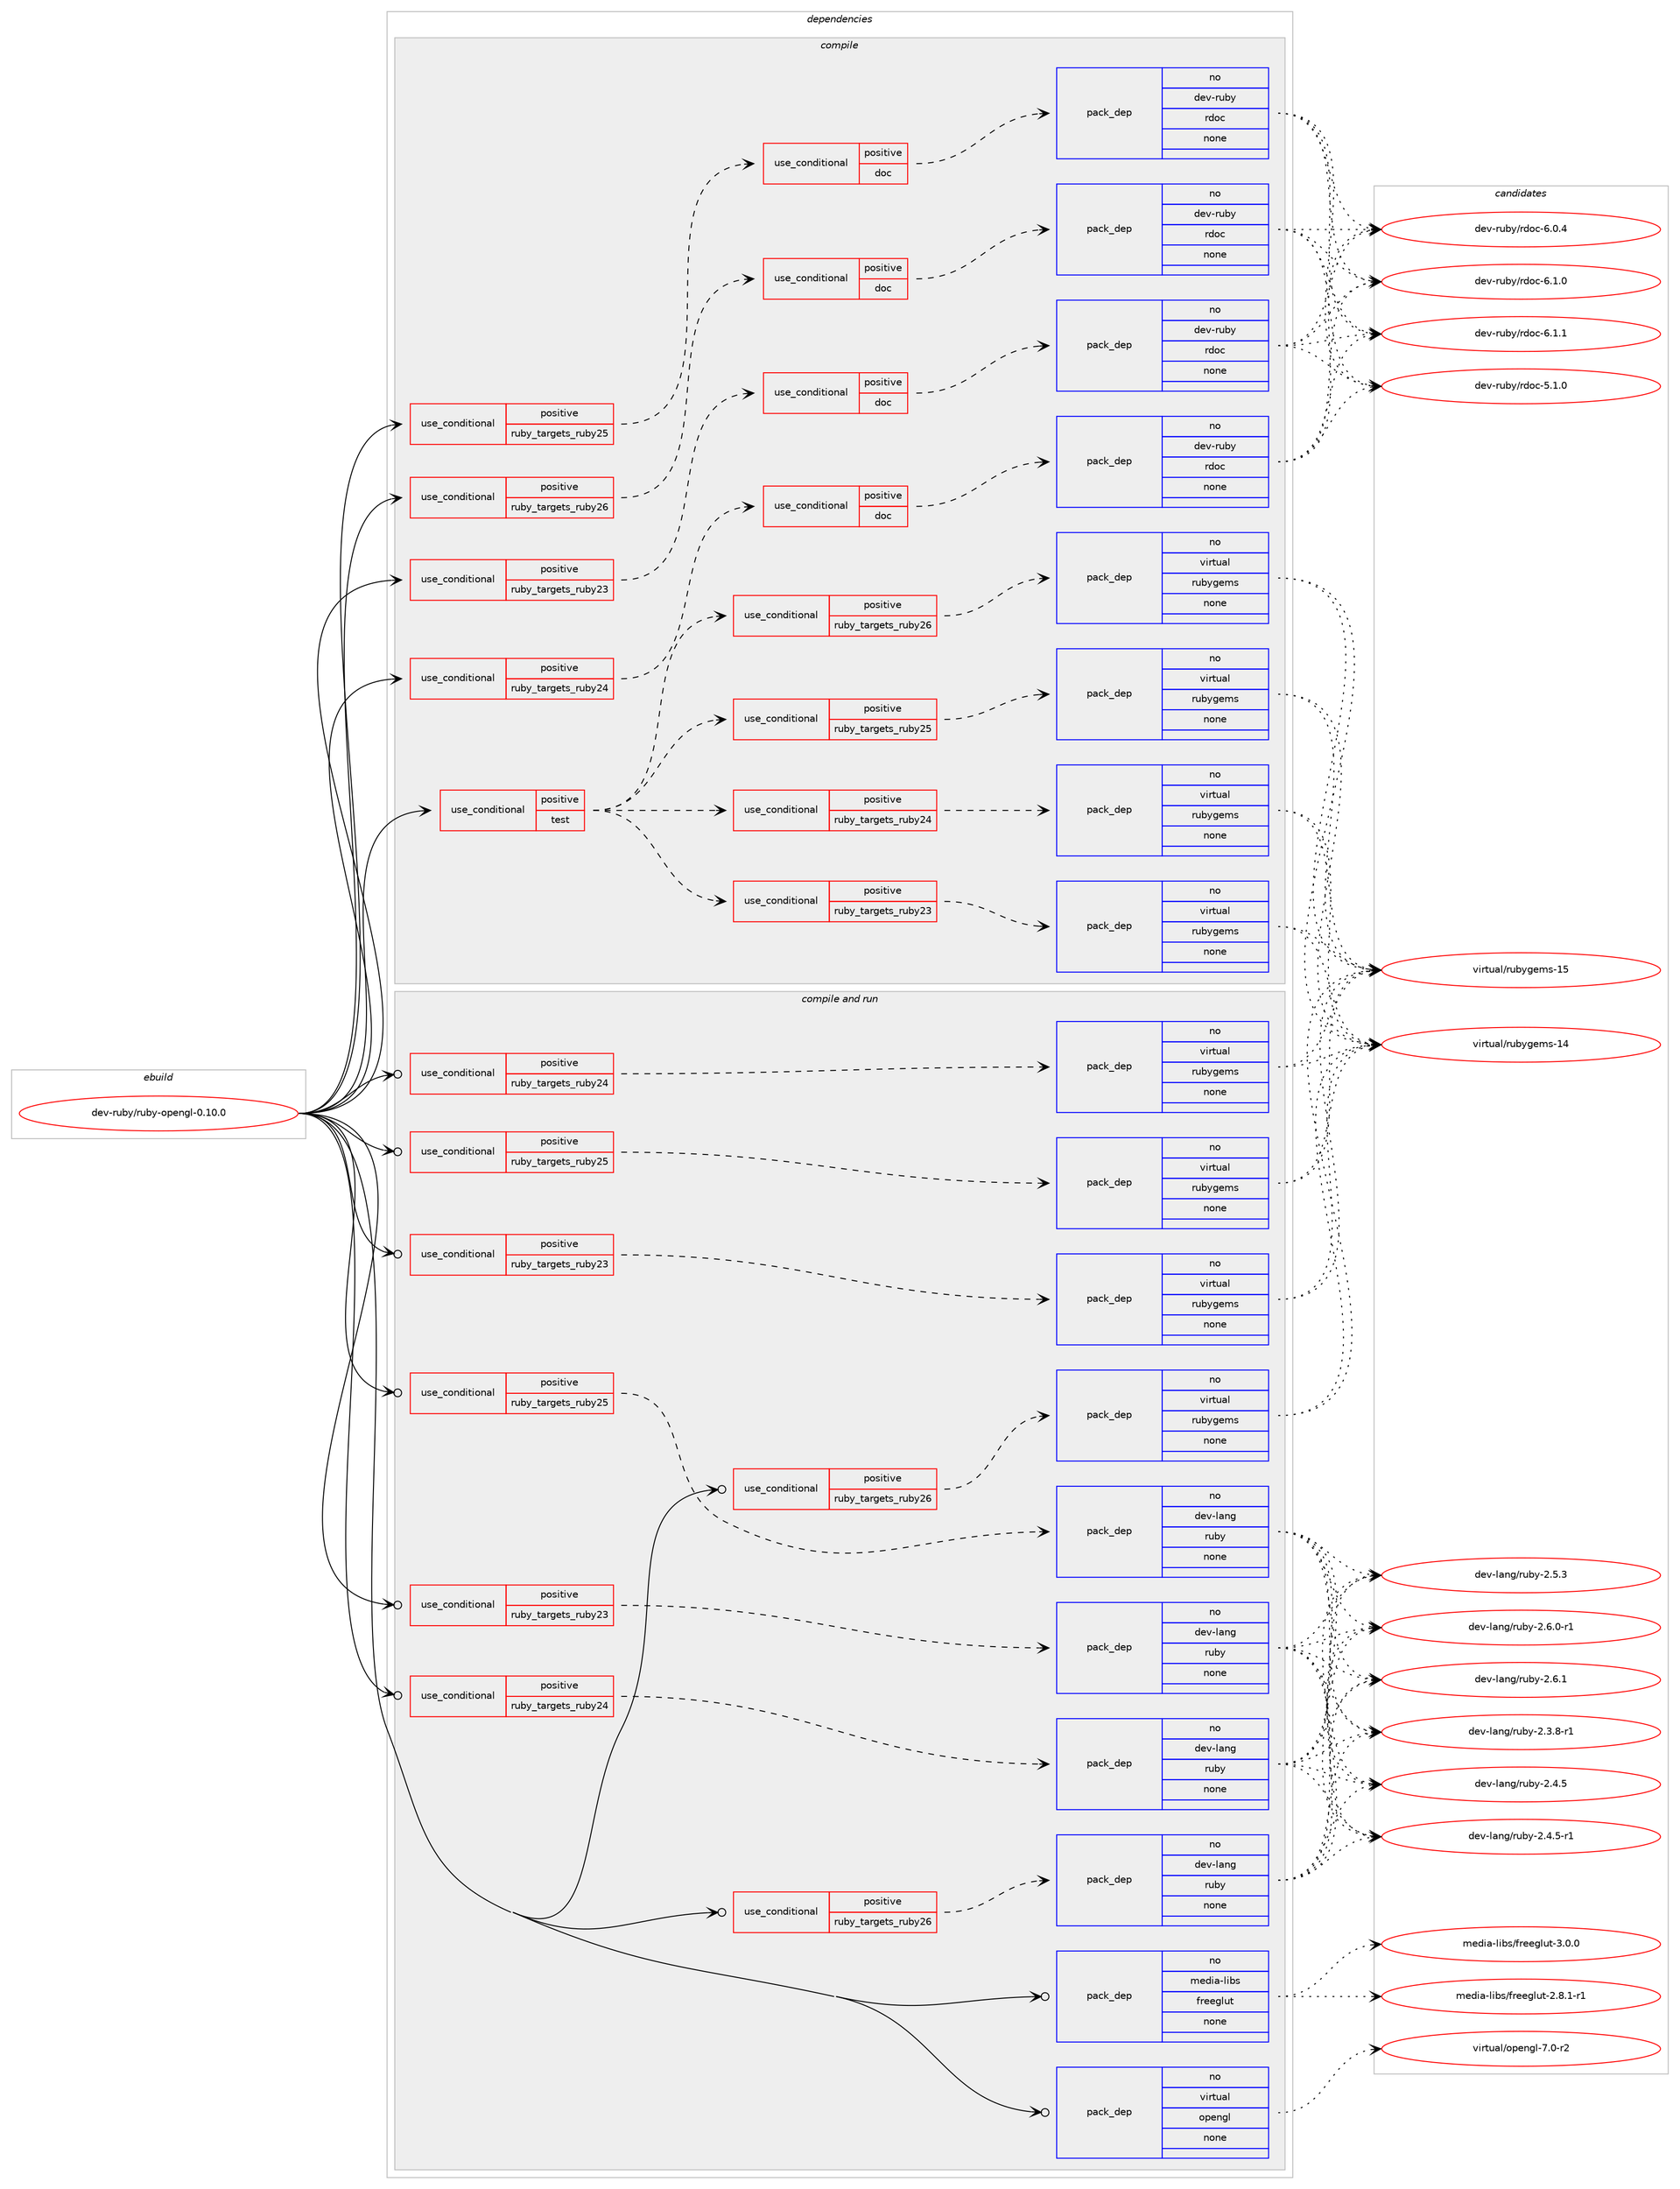 digraph prolog {

# *************
# Graph options
# *************

newrank=true;
concentrate=true;
compound=true;
graph [rankdir=LR,fontname=Helvetica,fontsize=10,ranksep=1.5];#, ranksep=2.5, nodesep=0.2];
edge  [arrowhead=vee];
node  [fontname=Helvetica,fontsize=10];

# **********
# The ebuild
# **********

subgraph cluster_leftcol {
color=gray;
rank=same;
label=<<i>ebuild</i>>;
id [label="dev-ruby/ruby-opengl-0.10.0", color=red, width=4, href="../dev-ruby/ruby-opengl-0.10.0.svg"];
}

# ****************
# The dependencies
# ****************

subgraph cluster_midcol {
color=gray;
label=<<i>dependencies</i>>;
subgraph cluster_compile {
fillcolor="#eeeeee";
style=filled;
label=<<i>compile</i>>;
subgraph cond415835 {
dependency1524680 [label=<<TABLE BORDER="0" CELLBORDER="1" CELLSPACING="0" CELLPADDING="4"><TR><TD ROWSPAN="3" CELLPADDING="10">use_conditional</TD></TR><TR><TD>positive</TD></TR><TR><TD>ruby_targets_ruby23</TD></TR></TABLE>>, shape=none, color=red];
subgraph cond415836 {
dependency1524681 [label=<<TABLE BORDER="0" CELLBORDER="1" CELLSPACING="0" CELLPADDING="4"><TR><TD ROWSPAN="3" CELLPADDING="10">use_conditional</TD></TR><TR><TD>positive</TD></TR><TR><TD>doc</TD></TR></TABLE>>, shape=none, color=red];
subgraph pack1085339 {
dependency1524682 [label=<<TABLE BORDER="0" CELLBORDER="1" CELLSPACING="0" CELLPADDING="4" WIDTH="220"><TR><TD ROWSPAN="6" CELLPADDING="30">pack_dep</TD></TR><TR><TD WIDTH="110">no</TD></TR><TR><TD>dev-ruby</TD></TR><TR><TD>rdoc</TD></TR><TR><TD>none</TD></TR><TR><TD></TD></TR></TABLE>>, shape=none, color=blue];
}
dependency1524681:e -> dependency1524682:w [weight=20,style="dashed",arrowhead="vee"];
}
dependency1524680:e -> dependency1524681:w [weight=20,style="dashed",arrowhead="vee"];
}
id:e -> dependency1524680:w [weight=20,style="solid",arrowhead="vee"];
subgraph cond415837 {
dependency1524683 [label=<<TABLE BORDER="0" CELLBORDER="1" CELLSPACING="0" CELLPADDING="4"><TR><TD ROWSPAN="3" CELLPADDING="10">use_conditional</TD></TR><TR><TD>positive</TD></TR><TR><TD>ruby_targets_ruby24</TD></TR></TABLE>>, shape=none, color=red];
subgraph cond415838 {
dependency1524684 [label=<<TABLE BORDER="0" CELLBORDER="1" CELLSPACING="0" CELLPADDING="4"><TR><TD ROWSPAN="3" CELLPADDING="10">use_conditional</TD></TR><TR><TD>positive</TD></TR><TR><TD>doc</TD></TR></TABLE>>, shape=none, color=red];
subgraph pack1085340 {
dependency1524685 [label=<<TABLE BORDER="0" CELLBORDER="1" CELLSPACING="0" CELLPADDING="4" WIDTH="220"><TR><TD ROWSPAN="6" CELLPADDING="30">pack_dep</TD></TR><TR><TD WIDTH="110">no</TD></TR><TR><TD>dev-ruby</TD></TR><TR><TD>rdoc</TD></TR><TR><TD>none</TD></TR><TR><TD></TD></TR></TABLE>>, shape=none, color=blue];
}
dependency1524684:e -> dependency1524685:w [weight=20,style="dashed",arrowhead="vee"];
}
dependency1524683:e -> dependency1524684:w [weight=20,style="dashed",arrowhead="vee"];
}
id:e -> dependency1524683:w [weight=20,style="solid",arrowhead="vee"];
subgraph cond415839 {
dependency1524686 [label=<<TABLE BORDER="0" CELLBORDER="1" CELLSPACING="0" CELLPADDING="4"><TR><TD ROWSPAN="3" CELLPADDING="10">use_conditional</TD></TR><TR><TD>positive</TD></TR><TR><TD>ruby_targets_ruby25</TD></TR></TABLE>>, shape=none, color=red];
subgraph cond415840 {
dependency1524687 [label=<<TABLE BORDER="0" CELLBORDER="1" CELLSPACING="0" CELLPADDING="4"><TR><TD ROWSPAN="3" CELLPADDING="10">use_conditional</TD></TR><TR><TD>positive</TD></TR><TR><TD>doc</TD></TR></TABLE>>, shape=none, color=red];
subgraph pack1085341 {
dependency1524688 [label=<<TABLE BORDER="0" CELLBORDER="1" CELLSPACING="0" CELLPADDING="4" WIDTH="220"><TR><TD ROWSPAN="6" CELLPADDING="30">pack_dep</TD></TR><TR><TD WIDTH="110">no</TD></TR><TR><TD>dev-ruby</TD></TR><TR><TD>rdoc</TD></TR><TR><TD>none</TD></TR><TR><TD></TD></TR></TABLE>>, shape=none, color=blue];
}
dependency1524687:e -> dependency1524688:w [weight=20,style="dashed",arrowhead="vee"];
}
dependency1524686:e -> dependency1524687:w [weight=20,style="dashed",arrowhead="vee"];
}
id:e -> dependency1524686:w [weight=20,style="solid",arrowhead="vee"];
subgraph cond415841 {
dependency1524689 [label=<<TABLE BORDER="0" CELLBORDER="1" CELLSPACING="0" CELLPADDING="4"><TR><TD ROWSPAN="3" CELLPADDING="10">use_conditional</TD></TR><TR><TD>positive</TD></TR><TR><TD>ruby_targets_ruby26</TD></TR></TABLE>>, shape=none, color=red];
subgraph cond415842 {
dependency1524690 [label=<<TABLE BORDER="0" CELLBORDER="1" CELLSPACING="0" CELLPADDING="4"><TR><TD ROWSPAN="3" CELLPADDING="10">use_conditional</TD></TR><TR><TD>positive</TD></TR><TR><TD>doc</TD></TR></TABLE>>, shape=none, color=red];
subgraph pack1085342 {
dependency1524691 [label=<<TABLE BORDER="0" CELLBORDER="1" CELLSPACING="0" CELLPADDING="4" WIDTH="220"><TR><TD ROWSPAN="6" CELLPADDING="30">pack_dep</TD></TR><TR><TD WIDTH="110">no</TD></TR><TR><TD>dev-ruby</TD></TR><TR><TD>rdoc</TD></TR><TR><TD>none</TD></TR><TR><TD></TD></TR></TABLE>>, shape=none, color=blue];
}
dependency1524690:e -> dependency1524691:w [weight=20,style="dashed",arrowhead="vee"];
}
dependency1524689:e -> dependency1524690:w [weight=20,style="dashed",arrowhead="vee"];
}
id:e -> dependency1524689:w [weight=20,style="solid",arrowhead="vee"];
subgraph cond415843 {
dependency1524692 [label=<<TABLE BORDER="0" CELLBORDER="1" CELLSPACING="0" CELLPADDING="4"><TR><TD ROWSPAN="3" CELLPADDING="10">use_conditional</TD></TR><TR><TD>positive</TD></TR><TR><TD>test</TD></TR></TABLE>>, shape=none, color=red];
subgraph cond415844 {
dependency1524693 [label=<<TABLE BORDER="0" CELLBORDER="1" CELLSPACING="0" CELLPADDING="4"><TR><TD ROWSPAN="3" CELLPADDING="10">use_conditional</TD></TR><TR><TD>positive</TD></TR><TR><TD>ruby_targets_ruby23</TD></TR></TABLE>>, shape=none, color=red];
subgraph pack1085343 {
dependency1524694 [label=<<TABLE BORDER="0" CELLBORDER="1" CELLSPACING="0" CELLPADDING="4" WIDTH="220"><TR><TD ROWSPAN="6" CELLPADDING="30">pack_dep</TD></TR><TR><TD WIDTH="110">no</TD></TR><TR><TD>virtual</TD></TR><TR><TD>rubygems</TD></TR><TR><TD>none</TD></TR><TR><TD></TD></TR></TABLE>>, shape=none, color=blue];
}
dependency1524693:e -> dependency1524694:w [weight=20,style="dashed",arrowhead="vee"];
}
dependency1524692:e -> dependency1524693:w [weight=20,style="dashed",arrowhead="vee"];
subgraph cond415845 {
dependency1524695 [label=<<TABLE BORDER="0" CELLBORDER="1" CELLSPACING="0" CELLPADDING="4"><TR><TD ROWSPAN="3" CELLPADDING="10">use_conditional</TD></TR><TR><TD>positive</TD></TR><TR><TD>ruby_targets_ruby24</TD></TR></TABLE>>, shape=none, color=red];
subgraph pack1085344 {
dependency1524696 [label=<<TABLE BORDER="0" CELLBORDER="1" CELLSPACING="0" CELLPADDING="4" WIDTH="220"><TR><TD ROWSPAN="6" CELLPADDING="30">pack_dep</TD></TR><TR><TD WIDTH="110">no</TD></TR><TR><TD>virtual</TD></TR><TR><TD>rubygems</TD></TR><TR><TD>none</TD></TR><TR><TD></TD></TR></TABLE>>, shape=none, color=blue];
}
dependency1524695:e -> dependency1524696:w [weight=20,style="dashed",arrowhead="vee"];
}
dependency1524692:e -> dependency1524695:w [weight=20,style="dashed",arrowhead="vee"];
subgraph cond415846 {
dependency1524697 [label=<<TABLE BORDER="0" CELLBORDER="1" CELLSPACING="0" CELLPADDING="4"><TR><TD ROWSPAN="3" CELLPADDING="10">use_conditional</TD></TR><TR><TD>positive</TD></TR><TR><TD>ruby_targets_ruby25</TD></TR></TABLE>>, shape=none, color=red];
subgraph pack1085345 {
dependency1524698 [label=<<TABLE BORDER="0" CELLBORDER="1" CELLSPACING="0" CELLPADDING="4" WIDTH="220"><TR><TD ROWSPAN="6" CELLPADDING="30">pack_dep</TD></TR><TR><TD WIDTH="110">no</TD></TR><TR><TD>virtual</TD></TR><TR><TD>rubygems</TD></TR><TR><TD>none</TD></TR><TR><TD></TD></TR></TABLE>>, shape=none, color=blue];
}
dependency1524697:e -> dependency1524698:w [weight=20,style="dashed",arrowhead="vee"];
}
dependency1524692:e -> dependency1524697:w [weight=20,style="dashed",arrowhead="vee"];
subgraph cond415847 {
dependency1524699 [label=<<TABLE BORDER="0" CELLBORDER="1" CELLSPACING="0" CELLPADDING="4"><TR><TD ROWSPAN="3" CELLPADDING="10">use_conditional</TD></TR><TR><TD>positive</TD></TR><TR><TD>ruby_targets_ruby26</TD></TR></TABLE>>, shape=none, color=red];
subgraph pack1085346 {
dependency1524700 [label=<<TABLE BORDER="0" CELLBORDER="1" CELLSPACING="0" CELLPADDING="4" WIDTH="220"><TR><TD ROWSPAN="6" CELLPADDING="30">pack_dep</TD></TR><TR><TD WIDTH="110">no</TD></TR><TR><TD>virtual</TD></TR><TR><TD>rubygems</TD></TR><TR><TD>none</TD></TR><TR><TD></TD></TR></TABLE>>, shape=none, color=blue];
}
dependency1524699:e -> dependency1524700:w [weight=20,style="dashed",arrowhead="vee"];
}
dependency1524692:e -> dependency1524699:w [weight=20,style="dashed",arrowhead="vee"];
}
id:e -> dependency1524692:w [weight=20,style="solid",arrowhead="vee"];
}
subgraph cluster_compileandrun {
fillcolor="#eeeeee";
style=filled;
label=<<i>compile and run</i>>;
subgraph cond415848 {
dependency1524701 [label=<<TABLE BORDER="0" CELLBORDER="1" CELLSPACING="0" CELLPADDING="4"><TR><TD ROWSPAN="3" CELLPADDING="10">use_conditional</TD></TR><TR><TD>positive</TD></TR><TR><TD>ruby_targets_ruby23</TD></TR></TABLE>>, shape=none, color=red];
subgraph pack1085347 {
dependency1524702 [label=<<TABLE BORDER="0" CELLBORDER="1" CELLSPACING="0" CELLPADDING="4" WIDTH="220"><TR><TD ROWSPAN="6" CELLPADDING="30">pack_dep</TD></TR><TR><TD WIDTH="110">no</TD></TR><TR><TD>dev-lang</TD></TR><TR><TD>ruby</TD></TR><TR><TD>none</TD></TR><TR><TD></TD></TR></TABLE>>, shape=none, color=blue];
}
dependency1524701:e -> dependency1524702:w [weight=20,style="dashed",arrowhead="vee"];
}
id:e -> dependency1524701:w [weight=20,style="solid",arrowhead="odotvee"];
subgraph cond415849 {
dependency1524703 [label=<<TABLE BORDER="0" CELLBORDER="1" CELLSPACING="0" CELLPADDING="4"><TR><TD ROWSPAN="3" CELLPADDING="10">use_conditional</TD></TR><TR><TD>positive</TD></TR><TR><TD>ruby_targets_ruby23</TD></TR></TABLE>>, shape=none, color=red];
subgraph pack1085348 {
dependency1524704 [label=<<TABLE BORDER="0" CELLBORDER="1" CELLSPACING="0" CELLPADDING="4" WIDTH="220"><TR><TD ROWSPAN="6" CELLPADDING="30">pack_dep</TD></TR><TR><TD WIDTH="110">no</TD></TR><TR><TD>virtual</TD></TR><TR><TD>rubygems</TD></TR><TR><TD>none</TD></TR><TR><TD></TD></TR></TABLE>>, shape=none, color=blue];
}
dependency1524703:e -> dependency1524704:w [weight=20,style="dashed",arrowhead="vee"];
}
id:e -> dependency1524703:w [weight=20,style="solid",arrowhead="odotvee"];
subgraph cond415850 {
dependency1524705 [label=<<TABLE BORDER="0" CELLBORDER="1" CELLSPACING="0" CELLPADDING="4"><TR><TD ROWSPAN="3" CELLPADDING="10">use_conditional</TD></TR><TR><TD>positive</TD></TR><TR><TD>ruby_targets_ruby24</TD></TR></TABLE>>, shape=none, color=red];
subgraph pack1085349 {
dependency1524706 [label=<<TABLE BORDER="0" CELLBORDER="1" CELLSPACING="0" CELLPADDING="4" WIDTH="220"><TR><TD ROWSPAN="6" CELLPADDING="30">pack_dep</TD></TR><TR><TD WIDTH="110">no</TD></TR><TR><TD>dev-lang</TD></TR><TR><TD>ruby</TD></TR><TR><TD>none</TD></TR><TR><TD></TD></TR></TABLE>>, shape=none, color=blue];
}
dependency1524705:e -> dependency1524706:w [weight=20,style="dashed",arrowhead="vee"];
}
id:e -> dependency1524705:w [weight=20,style="solid",arrowhead="odotvee"];
subgraph cond415851 {
dependency1524707 [label=<<TABLE BORDER="0" CELLBORDER="1" CELLSPACING="0" CELLPADDING="4"><TR><TD ROWSPAN="3" CELLPADDING="10">use_conditional</TD></TR><TR><TD>positive</TD></TR><TR><TD>ruby_targets_ruby24</TD></TR></TABLE>>, shape=none, color=red];
subgraph pack1085350 {
dependency1524708 [label=<<TABLE BORDER="0" CELLBORDER="1" CELLSPACING="0" CELLPADDING="4" WIDTH="220"><TR><TD ROWSPAN="6" CELLPADDING="30">pack_dep</TD></TR><TR><TD WIDTH="110">no</TD></TR><TR><TD>virtual</TD></TR><TR><TD>rubygems</TD></TR><TR><TD>none</TD></TR><TR><TD></TD></TR></TABLE>>, shape=none, color=blue];
}
dependency1524707:e -> dependency1524708:w [weight=20,style="dashed",arrowhead="vee"];
}
id:e -> dependency1524707:w [weight=20,style="solid",arrowhead="odotvee"];
subgraph cond415852 {
dependency1524709 [label=<<TABLE BORDER="0" CELLBORDER="1" CELLSPACING="0" CELLPADDING="4"><TR><TD ROWSPAN="3" CELLPADDING="10">use_conditional</TD></TR><TR><TD>positive</TD></TR><TR><TD>ruby_targets_ruby25</TD></TR></TABLE>>, shape=none, color=red];
subgraph pack1085351 {
dependency1524710 [label=<<TABLE BORDER="0" CELLBORDER="1" CELLSPACING="0" CELLPADDING="4" WIDTH="220"><TR><TD ROWSPAN="6" CELLPADDING="30">pack_dep</TD></TR><TR><TD WIDTH="110">no</TD></TR><TR><TD>dev-lang</TD></TR><TR><TD>ruby</TD></TR><TR><TD>none</TD></TR><TR><TD></TD></TR></TABLE>>, shape=none, color=blue];
}
dependency1524709:e -> dependency1524710:w [weight=20,style="dashed",arrowhead="vee"];
}
id:e -> dependency1524709:w [weight=20,style="solid",arrowhead="odotvee"];
subgraph cond415853 {
dependency1524711 [label=<<TABLE BORDER="0" CELLBORDER="1" CELLSPACING="0" CELLPADDING="4"><TR><TD ROWSPAN="3" CELLPADDING="10">use_conditional</TD></TR><TR><TD>positive</TD></TR><TR><TD>ruby_targets_ruby25</TD></TR></TABLE>>, shape=none, color=red];
subgraph pack1085352 {
dependency1524712 [label=<<TABLE BORDER="0" CELLBORDER="1" CELLSPACING="0" CELLPADDING="4" WIDTH="220"><TR><TD ROWSPAN="6" CELLPADDING="30">pack_dep</TD></TR><TR><TD WIDTH="110">no</TD></TR><TR><TD>virtual</TD></TR><TR><TD>rubygems</TD></TR><TR><TD>none</TD></TR><TR><TD></TD></TR></TABLE>>, shape=none, color=blue];
}
dependency1524711:e -> dependency1524712:w [weight=20,style="dashed",arrowhead="vee"];
}
id:e -> dependency1524711:w [weight=20,style="solid",arrowhead="odotvee"];
subgraph cond415854 {
dependency1524713 [label=<<TABLE BORDER="0" CELLBORDER="1" CELLSPACING="0" CELLPADDING="4"><TR><TD ROWSPAN="3" CELLPADDING="10">use_conditional</TD></TR><TR><TD>positive</TD></TR><TR><TD>ruby_targets_ruby26</TD></TR></TABLE>>, shape=none, color=red];
subgraph pack1085353 {
dependency1524714 [label=<<TABLE BORDER="0" CELLBORDER="1" CELLSPACING="0" CELLPADDING="4" WIDTH="220"><TR><TD ROWSPAN="6" CELLPADDING="30">pack_dep</TD></TR><TR><TD WIDTH="110">no</TD></TR><TR><TD>dev-lang</TD></TR><TR><TD>ruby</TD></TR><TR><TD>none</TD></TR><TR><TD></TD></TR></TABLE>>, shape=none, color=blue];
}
dependency1524713:e -> dependency1524714:w [weight=20,style="dashed",arrowhead="vee"];
}
id:e -> dependency1524713:w [weight=20,style="solid",arrowhead="odotvee"];
subgraph cond415855 {
dependency1524715 [label=<<TABLE BORDER="0" CELLBORDER="1" CELLSPACING="0" CELLPADDING="4"><TR><TD ROWSPAN="3" CELLPADDING="10">use_conditional</TD></TR><TR><TD>positive</TD></TR><TR><TD>ruby_targets_ruby26</TD></TR></TABLE>>, shape=none, color=red];
subgraph pack1085354 {
dependency1524716 [label=<<TABLE BORDER="0" CELLBORDER="1" CELLSPACING="0" CELLPADDING="4" WIDTH="220"><TR><TD ROWSPAN="6" CELLPADDING="30">pack_dep</TD></TR><TR><TD WIDTH="110">no</TD></TR><TR><TD>virtual</TD></TR><TR><TD>rubygems</TD></TR><TR><TD>none</TD></TR><TR><TD></TD></TR></TABLE>>, shape=none, color=blue];
}
dependency1524715:e -> dependency1524716:w [weight=20,style="dashed",arrowhead="vee"];
}
id:e -> dependency1524715:w [weight=20,style="solid",arrowhead="odotvee"];
subgraph pack1085355 {
dependency1524717 [label=<<TABLE BORDER="0" CELLBORDER="1" CELLSPACING="0" CELLPADDING="4" WIDTH="220"><TR><TD ROWSPAN="6" CELLPADDING="30">pack_dep</TD></TR><TR><TD WIDTH="110">no</TD></TR><TR><TD>media-libs</TD></TR><TR><TD>freeglut</TD></TR><TR><TD>none</TD></TR><TR><TD></TD></TR></TABLE>>, shape=none, color=blue];
}
id:e -> dependency1524717:w [weight=20,style="solid",arrowhead="odotvee"];
subgraph pack1085356 {
dependency1524718 [label=<<TABLE BORDER="0" CELLBORDER="1" CELLSPACING="0" CELLPADDING="4" WIDTH="220"><TR><TD ROWSPAN="6" CELLPADDING="30">pack_dep</TD></TR><TR><TD WIDTH="110">no</TD></TR><TR><TD>virtual</TD></TR><TR><TD>opengl</TD></TR><TR><TD>none</TD></TR><TR><TD></TD></TR></TABLE>>, shape=none, color=blue];
}
id:e -> dependency1524718:w [weight=20,style="solid",arrowhead="odotvee"];
}
subgraph cluster_run {
fillcolor="#eeeeee";
style=filled;
label=<<i>run</i>>;
}
}

# **************
# The candidates
# **************

subgraph cluster_choices {
rank=same;
color=gray;
label=<<i>candidates</i>>;

subgraph choice1085339 {
color=black;
nodesep=1;
choice10010111845114117981214711410011199455346494648 [label="dev-ruby/rdoc-5.1.0", color=red, width=4,href="../dev-ruby/rdoc-5.1.0.svg"];
choice10010111845114117981214711410011199455446484652 [label="dev-ruby/rdoc-6.0.4", color=red, width=4,href="../dev-ruby/rdoc-6.0.4.svg"];
choice10010111845114117981214711410011199455446494648 [label="dev-ruby/rdoc-6.1.0", color=red, width=4,href="../dev-ruby/rdoc-6.1.0.svg"];
choice10010111845114117981214711410011199455446494649 [label="dev-ruby/rdoc-6.1.1", color=red, width=4,href="../dev-ruby/rdoc-6.1.1.svg"];
dependency1524682:e -> choice10010111845114117981214711410011199455346494648:w [style=dotted,weight="100"];
dependency1524682:e -> choice10010111845114117981214711410011199455446484652:w [style=dotted,weight="100"];
dependency1524682:e -> choice10010111845114117981214711410011199455446494648:w [style=dotted,weight="100"];
dependency1524682:e -> choice10010111845114117981214711410011199455446494649:w [style=dotted,weight="100"];
}
subgraph choice1085340 {
color=black;
nodesep=1;
choice10010111845114117981214711410011199455346494648 [label="dev-ruby/rdoc-5.1.0", color=red, width=4,href="../dev-ruby/rdoc-5.1.0.svg"];
choice10010111845114117981214711410011199455446484652 [label="dev-ruby/rdoc-6.0.4", color=red, width=4,href="../dev-ruby/rdoc-6.0.4.svg"];
choice10010111845114117981214711410011199455446494648 [label="dev-ruby/rdoc-6.1.0", color=red, width=4,href="../dev-ruby/rdoc-6.1.0.svg"];
choice10010111845114117981214711410011199455446494649 [label="dev-ruby/rdoc-6.1.1", color=red, width=4,href="../dev-ruby/rdoc-6.1.1.svg"];
dependency1524685:e -> choice10010111845114117981214711410011199455346494648:w [style=dotted,weight="100"];
dependency1524685:e -> choice10010111845114117981214711410011199455446484652:w [style=dotted,weight="100"];
dependency1524685:e -> choice10010111845114117981214711410011199455446494648:w [style=dotted,weight="100"];
dependency1524685:e -> choice10010111845114117981214711410011199455446494649:w [style=dotted,weight="100"];
}
subgraph choice1085341 {
color=black;
nodesep=1;
choice10010111845114117981214711410011199455346494648 [label="dev-ruby/rdoc-5.1.0", color=red, width=4,href="../dev-ruby/rdoc-5.1.0.svg"];
choice10010111845114117981214711410011199455446484652 [label="dev-ruby/rdoc-6.0.4", color=red, width=4,href="../dev-ruby/rdoc-6.0.4.svg"];
choice10010111845114117981214711410011199455446494648 [label="dev-ruby/rdoc-6.1.0", color=red, width=4,href="../dev-ruby/rdoc-6.1.0.svg"];
choice10010111845114117981214711410011199455446494649 [label="dev-ruby/rdoc-6.1.1", color=red, width=4,href="../dev-ruby/rdoc-6.1.1.svg"];
dependency1524688:e -> choice10010111845114117981214711410011199455346494648:w [style=dotted,weight="100"];
dependency1524688:e -> choice10010111845114117981214711410011199455446484652:w [style=dotted,weight="100"];
dependency1524688:e -> choice10010111845114117981214711410011199455446494648:w [style=dotted,weight="100"];
dependency1524688:e -> choice10010111845114117981214711410011199455446494649:w [style=dotted,weight="100"];
}
subgraph choice1085342 {
color=black;
nodesep=1;
choice10010111845114117981214711410011199455346494648 [label="dev-ruby/rdoc-5.1.0", color=red, width=4,href="../dev-ruby/rdoc-5.1.0.svg"];
choice10010111845114117981214711410011199455446484652 [label="dev-ruby/rdoc-6.0.4", color=red, width=4,href="../dev-ruby/rdoc-6.0.4.svg"];
choice10010111845114117981214711410011199455446494648 [label="dev-ruby/rdoc-6.1.0", color=red, width=4,href="../dev-ruby/rdoc-6.1.0.svg"];
choice10010111845114117981214711410011199455446494649 [label="dev-ruby/rdoc-6.1.1", color=red, width=4,href="../dev-ruby/rdoc-6.1.1.svg"];
dependency1524691:e -> choice10010111845114117981214711410011199455346494648:w [style=dotted,weight="100"];
dependency1524691:e -> choice10010111845114117981214711410011199455446484652:w [style=dotted,weight="100"];
dependency1524691:e -> choice10010111845114117981214711410011199455446494648:w [style=dotted,weight="100"];
dependency1524691:e -> choice10010111845114117981214711410011199455446494649:w [style=dotted,weight="100"];
}
subgraph choice1085343 {
color=black;
nodesep=1;
choice118105114116117971084711411798121103101109115454952 [label="virtual/rubygems-14", color=red, width=4,href="../virtual/rubygems-14.svg"];
choice118105114116117971084711411798121103101109115454953 [label="virtual/rubygems-15", color=red, width=4,href="../virtual/rubygems-15.svg"];
dependency1524694:e -> choice118105114116117971084711411798121103101109115454952:w [style=dotted,weight="100"];
dependency1524694:e -> choice118105114116117971084711411798121103101109115454953:w [style=dotted,weight="100"];
}
subgraph choice1085344 {
color=black;
nodesep=1;
choice118105114116117971084711411798121103101109115454952 [label="virtual/rubygems-14", color=red, width=4,href="../virtual/rubygems-14.svg"];
choice118105114116117971084711411798121103101109115454953 [label="virtual/rubygems-15", color=red, width=4,href="../virtual/rubygems-15.svg"];
dependency1524696:e -> choice118105114116117971084711411798121103101109115454952:w [style=dotted,weight="100"];
dependency1524696:e -> choice118105114116117971084711411798121103101109115454953:w [style=dotted,weight="100"];
}
subgraph choice1085345 {
color=black;
nodesep=1;
choice118105114116117971084711411798121103101109115454952 [label="virtual/rubygems-14", color=red, width=4,href="../virtual/rubygems-14.svg"];
choice118105114116117971084711411798121103101109115454953 [label="virtual/rubygems-15", color=red, width=4,href="../virtual/rubygems-15.svg"];
dependency1524698:e -> choice118105114116117971084711411798121103101109115454952:w [style=dotted,weight="100"];
dependency1524698:e -> choice118105114116117971084711411798121103101109115454953:w [style=dotted,weight="100"];
}
subgraph choice1085346 {
color=black;
nodesep=1;
choice118105114116117971084711411798121103101109115454952 [label="virtual/rubygems-14", color=red, width=4,href="../virtual/rubygems-14.svg"];
choice118105114116117971084711411798121103101109115454953 [label="virtual/rubygems-15", color=red, width=4,href="../virtual/rubygems-15.svg"];
dependency1524700:e -> choice118105114116117971084711411798121103101109115454952:w [style=dotted,weight="100"];
dependency1524700:e -> choice118105114116117971084711411798121103101109115454953:w [style=dotted,weight="100"];
}
subgraph choice1085347 {
color=black;
nodesep=1;
choice100101118451089711010347114117981214550465146564511449 [label="dev-lang/ruby-2.3.8-r1", color=red, width=4,href="../dev-lang/ruby-2.3.8-r1.svg"];
choice10010111845108971101034711411798121455046524653 [label="dev-lang/ruby-2.4.5", color=red, width=4,href="../dev-lang/ruby-2.4.5.svg"];
choice100101118451089711010347114117981214550465246534511449 [label="dev-lang/ruby-2.4.5-r1", color=red, width=4,href="../dev-lang/ruby-2.4.5-r1.svg"];
choice10010111845108971101034711411798121455046534651 [label="dev-lang/ruby-2.5.3", color=red, width=4,href="../dev-lang/ruby-2.5.3.svg"];
choice100101118451089711010347114117981214550465446484511449 [label="dev-lang/ruby-2.6.0-r1", color=red, width=4,href="../dev-lang/ruby-2.6.0-r1.svg"];
choice10010111845108971101034711411798121455046544649 [label="dev-lang/ruby-2.6.1", color=red, width=4,href="../dev-lang/ruby-2.6.1.svg"];
dependency1524702:e -> choice100101118451089711010347114117981214550465146564511449:w [style=dotted,weight="100"];
dependency1524702:e -> choice10010111845108971101034711411798121455046524653:w [style=dotted,weight="100"];
dependency1524702:e -> choice100101118451089711010347114117981214550465246534511449:w [style=dotted,weight="100"];
dependency1524702:e -> choice10010111845108971101034711411798121455046534651:w [style=dotted,weight="100"];
dependency1524702:e -> choice100101118451089711010347114117981214550465446484511449:w [style=dotted,weight="100"];
dependency1524702:e -> choice10010111845108971101034711411798121455046544649:w [style=dotted,weight="100"];
}
subgraph choice1085348 {
color=black;
nodesep=1;
choice118105114116117971084711411798121103101109115454952 [label="virtual/rubygems-14", color=red, width=4,href="../virtual/rubygems-14.svg"];
choice118105114116117971084711411798121103101109115454953 [label="virtual/rubygems-15", color=red, width=4,href="../virtual/rubygems-15.svg"];
dependency1524704:e -> choice118105114116117971084711411798121103101109115454952:w [style=dotted,weight="100"];
dependency1524704:e -> choice118105114116117971084711411798121103101109115454953:w [style=dotted,weight="100"];
}
subgraph choice1085349 {
color=black;
nodesep=1;
choice100101118451089711010347114117981214550465146564511449 [label="dev-lang/ruby-2.3.8-r1", color=red, width=4,href="../dev-lang/ruby-2.3.8-r1.svg"];
choice10010111845108971101034711411798121455046524653 [label="dev-lang/ruby-2.4.5", color=red, width=4,href="../dev-lang/ruby-2.4.5.svg"];
choice100101118451089711010347114117981214550465246534511449 [label="dev-lang/ruby-2.4.5-r1", color=red, width=4,href="../dev-lang/ruby-2.4.5-r1.svg"];
choice10010111845108971101034711411798121455046534651 [label="dev-lang/ruby-2.5.3", color=red, width=4,href="../dev-lang/ruby-2.5.3.svg"];
choice100101118451089711010347114117981214550465446484511449 [label="dev-lang/ruby-2.6.0-r1", color=red, width=4,href="../dev-lang/ruby-2.6.0-r1.svg"];
choice10010111845108971101034711411798121455046544649 [label="dev-lang/ruby-2.6.1", color=red, width=4,href="../dev-lang/ruby-2.6.1.svg"];
dependency1524706:e -> choice100101118451089711010347114117981214550465146564511449:w [style=dotted,weight="100"];
dependency1524706:e -> choice10010111845108971101034711411798121455046524653:w [style=dotted,weight="100"];
dependency1524706:e -> choice100101118451089711010347114117981214550465246534511449:w [style=dotted,weight="100"];
dependency1524706:e -> choice10010111845108971101034711411798121455046534651:w [style=dotted,weight="100"];
dependency1524706:e -> choice100101118451089711010347114117981214550465446484511449:w [style=dotted,weight="100"];
dependency1524706:e -> choice10010111845108971101034711411798121455046544649:w [style=dotted,weight="100"];
}
subgraph choice1085350 {
color=black;
nodesep=1;
choice118105114116117971084711411798121103101109115454952 [label="virtual/rubygems-14", color=red, width=4,href="../virtual/rubygems-14.svg"];
choice118105114116117971084711411798121103101109115454953 [label="virtual/rubygems-15", color=red, width=4,href="../virtual/rubygems-15.svg"];
dependency1524708:e -> choice118105114116117971084711411798121103101109115454952:w [style=dotted,weight="100"];
dependency1524708:e -> choice118105114116117971084711411798121103101109115454953:w [style=dotted,weight="100"];
}
subgraph choice1085351 {
color=black;
nodesep=1;
choice100101118451089711010347114117981214550465146564511449 [label="dev-lang/ruby-2.3.8-r1", color=red, width=4,href="../dev-lang/ruby-2.3.8-r1.svg"];
choice10010111845108971101034711411798121455046524653 [label="dev-lang/ruby-2.4.5", color=red, width=4,href="../dev-lang/ruby-2.4.5.svg"];
choice100101118451089711010347114117981214550465246534511449 [label="dev-lang/ruby-2.4.5-r1", color=red, width=4,href="../dev-lang/ruby-2.4.5-r1.svg"];
choice10010111845108971101034711411798121455046534651 [label="dev-lang/ruby-2.5.3", color=red, width=4,href="../dev-lang/ruby-2.5.3.svg"];
choice100101118451089711010347114117981214550465446484511449 [label="dev-lang/ruby-2.6.0-r1", color=red, width=4,href="../dev-lang/ruby-2.6.0-r1.svg"];
choice10010111845108971101034711411798121455046544649 [label="dev-lang/ruby-2.6.1", color=red, width=4,href="../dev-lang/ruby-2.6.1.svg"];
dependency1524710:e -> choice100101118451089711010347114117981214550465146564511449:w [style=dotted,weight="100"];
dependency1524710:e -> choice10010111845108971101034711411798121455046524653:w [style=dotted,weight="100"];
dependency1524710:e -> choice100101118451089711010347114117981214550465246534511449:w [style=dotted,weight="100"];
dependency1524710:e -> choice10010111845108971101034711411798121455046534651:w [style=dotted,weight="100"];
dependency1524710:e -> choice100101118451089711010347114117981214550465446484511449:w [style=dotted,weight="100"];
dependency1524710:e -> choice10010111845108971101034711411798121455046544649:w [style=dotted,weight="100"];
}
subgraph choice1085352 {
color=black;
nodesep=1;
choice118105114116117971084711411798121103101109115454952 [label="virtual/rubygems-14", color=red, width=4,href="../virtual/rubygems-14.svg"];
choice118105114116117971084711411798121103101109115454953 [label="virtual/rubygems-15", color=red, width=4,href="../virtual/rubygems-15.svg"];
dependency1524712:e -> choice118105114116117971084711411798121103101109115454952:w [style=dotted,weight="100"];
dependency1524712:e -> choice118105114116117971084711411798121103101109115454953:w [style=dotted,weight="100"];
}
subgraph choice1085353 {
color=black;
nodesep=1;
choice100101118451089711010347114117981214550465146564511449 [label="dev-lang/ruby-2.3.8-r1", color=red, width=4,href="../dev-lang/ruby-2.3.8-r1.svg"];
choice10010111845108971101034711411798121455046524653 [label="dev-lang/ruby-2.4.5", color=red, width=4,href="../dev-lang/ruby-2.4.5.svg"];
choice100101118451089711010347114117981214550465246534511449 [label="dev-lang/ruby-2.4.5-r1", color=red, width=4,href="../dev-lang/ruby-2.4.5-r1.svg"];
choice10010111845108971101034711411798121455046534651 [label="dev-lang/ruby-2.5.3", color=red, width=4,href="../dev-lang/ruby-2.5.3.svg"];
choice100101118451089711010347114117981214550465446484511449 [label="dev-lang/ruby-2.6.0-r1", color=red, width=4,href="../dev-lang/ruby-2.6.0-r1.svg"];
choice10010111845108971101034711411798121455046544649 [label="dev-lang/ruby-2.6.1", color=red, width=4,href="../dev-lang/ruby-2.6.1.svg"];
dependency1524714:e -> choice100101118451089711010347114117981214550465146564511449:w [style=dotted,weight="100"];
dependency1524714:e -> choice10010111845108971101034711411798121455046524653:w [style=dotted,weight="100"];
dependency1524714:e -> choice100101118451089711010347114117981214550465246534511449:w [style=dotted,weight="100"];
dependency1524714:e -> choice10010111845108971101034711411798121455046534651:w [style=dotted,weight="100"];
dependency1524714:e -> choice100101118451089711010347114117981214550465446484511449:w [style=dotted,weight="100"];
dependency1524714:e -> choice10010111845108971101034711411798121455046544649:w [style=dotted,weight="100"];
}
subgraph choice1085354 {
color=black;
nodesep=1;
choice118105114116117971084711411798121103101109115454952 [label="virtual/rubygems-14", color=red, width=4,href="../virtual/rubygems-14.svg"];
choice118105114116117971084711411798121103101109115454953 [label="virtual/rubygems-15", color=red, width=4,href="../virtual/rubygems-15.svg"];
dependency1524716:e -> choice118105114116117971084711411798121103101109115454952:w [style=dotted,weight="100"];
dependency1524716:e -> choice118105114116117971084711411798121103101109115454953:w [style=dotted,weight="100"];
}
subgraph choice1085355 {
color=black;
nodesep=1;
choice109101100105974510810598115471021141011011031081171164550465646494511449 [label="media-libs/freeglut-2.8.1-r1", color=red, width=4,href="../media-libs/freeglut-2.8.1-r1.svg"];
choice10910110010597451081059811547102114101101103108117116455146484648 [label="media-libs/freeglut-3.0.0", color=red, width=4,href="../media-libs/freeglut-3.0.0.svg"];
dependency1524717:e -> choice109101100105974510810598115471021141011011031081171164550465646494511449:w [style=dotted,weight="100"];
dependency1524717:e -> choice10910110010597451081059811547102114101101103108117116455146484648:w [style=dotted,weight="100"];
}
subgraph choice1085356 {
color=black;
nodesep=1;
choice1181051141161179710847111112101110103108455546484511450 [label="virtual/opengl-7.0-r2", color=red, width=4,href="../virtual/opengl-7.0-r2.svg"];
dependency1524718:e -> choice1181051141161179710847111112101110103108455546484511450:w [style=dotted,weight="100"];
}
}

}
